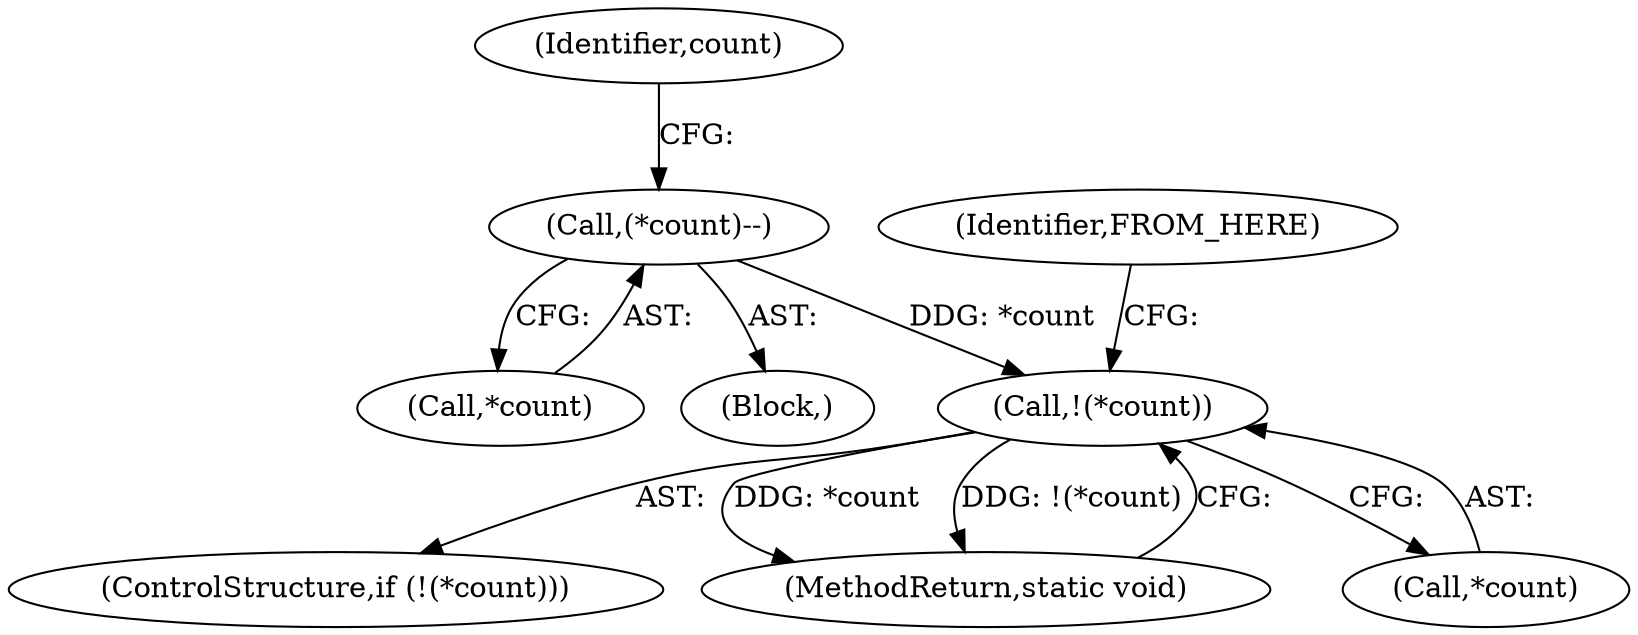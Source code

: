 digraph "1_Chrome_53262b5285efbbfdbbcc17fbf5200890f1ee295c_0@pointer" {
"1000107" [label="(Call,!(*count))"];
"1000103" [label="(Call,(*count)--)"];
"1000104" [label="(Call,*count)"];
"1000102" [label="(Block,)"];
"1000109" [label="(Identifier,count)"];
"1000106" [label="(ControlStructure,if (!(*count)))"];
"1000111" [label="(Identifier,FROM_HERE)"];
"1000113" [label="(MethodReturn,static void)"];
"1000108" [label="(Call,*count)"];
"1000103" [label="(Call,(*count)--)"];
"1000107" [label="(Call,!(*count))"];
"1000107" -> "1000106"  [label="AST: "];
"1000107" -> "1000108"  [label="CFG: "];
"1000108" -> "1000107"  [label="AST: "];
"1000111" -> "1000107"  [label="CFG: "];
"1000113" -> "1000107"  [label="CFG: "];
"1000107" -> "1000113"  [label="DDG: *count"];
"1000107" -> "1000113"  [label="DDG: !(*count)"];
"1000103" -> "1000107"  [label="DDG: *count"];
"1000103" -> "1000102"  [label="AST: "];
"1000103" -> "1000104"  [label="CFG: "];
"1000104" -> "1000103"  [label="AST: "];
"1000109" -> "1000103"  [label="CFG: "];
}
